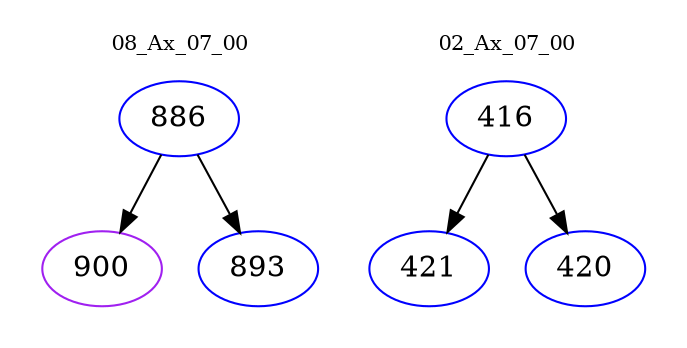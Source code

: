 digraph{
subgraph cluster_0 {
color = white
label = "08_Ax_07_00";
fontsize=10;
T0_886 [label="886", color="blue"]
T0_886 -> T0_900 [color="black"]
T0_900 [label="900", color="purple"]
T0_886 -> T0_893 [color="black"]
T0_893 [label="893", color="blue"]
}
subgraph cluster_1 {
color = white
label = "02_Ax_07_00";
fontsize=10;
T1_416 [label="416", color="blue"]
T1_416 -> T1_421 [color="black"]
T1_421 [label="421", color="blue"]
T1_416 -> T1_420 [color="black"]
T1_420 [label="420", color="blue"]
}
}
